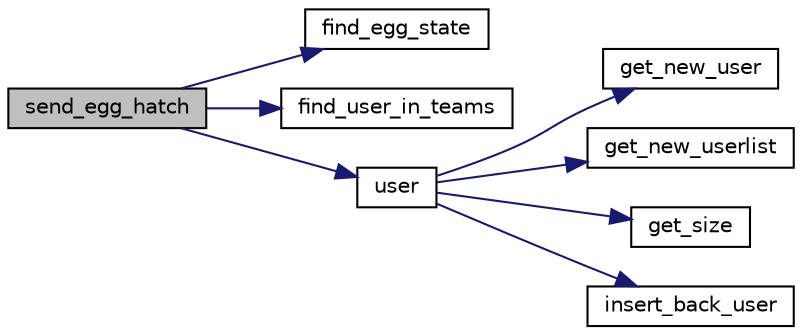 digraph "send_egg_hatch"
{
  edge [fontname="Helvetica",fontsize="10",labelfontname="Helvetica",labelfontsize="10"];
  node [fontname="Helvetica",fontsize="10",shape=record];
  rankdir="LR";
  Node11 [label="send_egg_hatch",height=0.2,width=0.4,color="black", fillcolor="grey75", style="filled", fontcolor="black"];
  Node11 -> Node12 [color="midnightblue",fontsize="10",style="solid",fontname="Helvetica"];
  Node12 [label="find_egg_state",height=0.2,width=0.4,color="black", fillcolor="white", style="filled",URL="$find__list_8c.html#abbc7ca817fffc27aa144fa18d851c527"];
  Node11 -> Node13 [color="midnightblue",fontsize="10",style="solid",fontname="Helvetica"];
  Node13 [label="find_user_in_teams",height=0.2,width=0.4,color="black", fillcolor="white", style="filled",URL="$find__list_8c.html#acd187da9c982bdcd9e7b547c9fe44d0e"];
  Node11 -> Node14 [color="midnightblue",fontsize="10",style="solid",fontname="Helvetica"];
  Node14 [label="user",height=0.2,width=0.4,color="black", fillcolor="white", style="filled",URL="$rfc__cmds0_8c.html#a1c883dcd73a625782b2a8fe752af3430"];
  Node14 -> Node15 [color="midnightblue",fontsize="10",style="solid",fontname="Helvetica"];
  Node15 [label="get_new_user",height=0.2,width=0.4,color="black", fillcolor="white", style="filled",URL="$user__list_8c.html#ace045c243817cc0c9885bdf3b41263c0"];
  Node14 -> Node16 [color="midnightblue",fontsize="10",style="solid",fontname="Helvetica"];
  Node16 [label="get_new_userlist",height=0.2,width=0.4,color="black", fillcolor="white", style="filled",URL="$user__list_8c.html#a1cf3d818bc2607cb0f69c043dba3c039"];
  Node14 -> Node17 [color="midnightblue",fontsize="10",style="solid",fontname="Helvetica"];
  Node17 [label="get_size",height=0.2,width=0.4,color="black", fillcolor="white", style="filled",URL="$lists__finders_8c.html#a5c9b2cd4523b5cc43326163d534225d9"];
  Node14 -> Node18 [color="midnightblue",fontsize="10",style="solid",fontname="Helvetica"];
  Node18 [label="insert_back_user",height=0.2,width=0.4,color="black", fillcolor="white", style="filled",URL="$user__list_8c.html#a2b16f778b01689e31ef5530b66d41390"];
}
